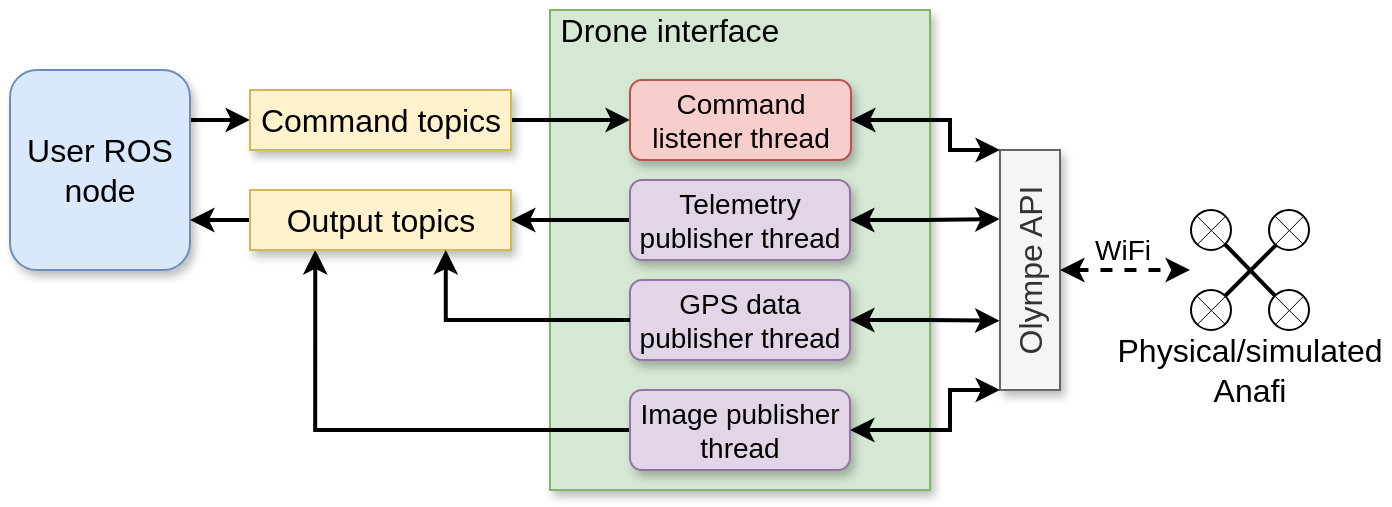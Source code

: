 <mxfile version="18.0.6" type="device"><diagram id="1MOKkcM1Cgg-mwqstSKu" name="Page-1"><mxGraphModel dx="958" dy="761" grid="1" gridSize="10" guides="1" tooltips="1" connect="1" arrows="1" fold="1" page="1" pageScale="1" pageWidth="827" pageHeight="1169" math="0" shadow="0"><root><mxCell id="0"/><mxCell id="1" parent="0"/><mxCell id="Cwyc9whIXOkzZD41DOgg-1" value="" style="rounded=0;whiteSpace=wrap;html=1;fillColor=#d5e8d4;strokeColor=#82b366;shadow=1;" vertex="1" parent="1"><mxGeometry x="370" y="190" width="190" height="240" as="geometry"/></mxCell><mxCell id="Cwyc9whIXOkzZD41DOgg-2" value="" style="endArrow=none;html=1;rounded=0;fontSize=14;strokeWidth=2;startArrow=none;" edge="1" parent="1" target="Cwyc9whIXOkzZD41DOgg-7"><mxGeometry width="50" height="50" relative="1" as="geometry"><mxPoint x="700.5" y="300" as="sourcePoint"/><mxPoint x="740.5" y="340" as="targetPoint"/></mxGeometry></mxCell><mxCell id="Cwyc9whIXOkzZD41DOgg-3" value="" style="endArrow=none;html=1;rounded=0;fontSize=14;strokeWidth=2;" edge="1" parent="1"><mxGeometry width="50" height="50" relative="1" as="geometry"><mxPoint x="700.5" y="340" as="sourcePoint"/><mxPoint x="740.5" y="300" as="targetPoint"/></mxGeometry></mxCell><mxCell id="Cwyc9whIXOkzZD41DOgg-4" value="" style="ellipse;whiteSpace=wrap;html=1;aspect=fixed;rounded=1;shadow=0;glass=0;labelBackgroundColor=none;sketch=0;fontSize=14;" vertex="1" parent="1"><mxGeometry x="729.5" y="290" width="20" height="20" as="geometry"/></mxCell><mxCell id="Cwyc9whIXOkzZD41DOgg-5" value="" style="ellipse;whiteSpace=wrap;html=1;aspect=fixed;rounded=1;shadow=0;glass=0;labelBackgroundColor=none;sketch=0;fontSize=14;" vertex="1" parent="1"><mxGeometry x="690.5" y="290" width="20" height="20" as="geometry"/></mxCell><mxCell id="Cwyc9whIXOkzZD41DOgg-6" value="" style="ellipse;whiteSpace=wrap;html=1;aspect=fixed;rounded=1;shadow=0;glass=0;labelBackgroundColor=none;sketch=0;fontSize=14;" vertex="1" parent="1"><mxGeometry x="690.5" y="330" width="20" height="20" as="geometry"/></mxCell><mxCell id="Cwyc9whIXOkzZD41DOgg-7" value="" style="ellipse;whiteSpace=wrap;html=1;aspect=fixed;rounded=1;shadow=0;glass=0;labelBackgroundColor=none;sketch=0;fontSize=14;" vertex="1" parent="1"><mxGeometry x="729.5" y="330" width="20" height="20" as="geometry"/></mxCell><mxCell id="Cwyc9whIXOkzZD41DOgg-8" value="" style="endArrow=none;html=1;rounded=0;shadow=0;fontSize=14;strokeWidth=0.5;entryX=0;entryY=0;entryDx=0;entryDy=0;exitX=1;exitY=1;exitDx=0;exitDy=0;" edge="1" parent="1"><mxGeometry width="50" height="50" relative="1" as="geometry"><mxPoint x="707.501" y="307.071" as="sourcePoint"/><mxPoint x="693.359" y="292.929" as="targetPoint"/></mxGeometry></mxCell><mxCell id="Cwyc9whIXOkzZD41DOgg-9" value="" style="endArrow=none;html=1;rounded=0;shadow=0;fontSize=14;strokeWidth=0.5;entryX=1;entryY=0;entryDx=0;entryDy=0;exitX=0;exitY=1;exitDx=0;exitDy=0;" edge="1" parent="1"><mxGeometry width="50" height="50" relative="1" as="geometry"><mxPoint x="693.359" y="307.071" as="sourcePoint"/><mxPoint x="707.501" y="292.929" as="targetPoint"/></mxGeometry></mxCell><mxCell id="Cwyc9whIXOkzZD41DOgg-10" value="" style="endArrow=none;html=1;rounded=0;shadow=0;fontSize=14;strokeWidth=0.5;entryX=0;entryY=0;entryDx=0;entryDy=0;exitX=1;exitY=1;exitDx=0;exitDy=0;" edge="1" parent="1"><mxGeometry width="50" height="50" relative="1" as="geometry"><mxPoint x="746.501" y="307.071" as="sourcePoint"/><mxPoint x="732.359" y="292.929" as="targetPoint"/></mxGeometry></mxCell><mxCell id="Cwyc9whIXOkzZD41DOgg-11" value="" style="endArrow=none;html=1;rounded=0;shadow=0;fontSize=14;strokeWidth=0.5;entryX=1;entryY=0;entryDx=0;entryDy=0;exitX=0;exitY=1;exitDx=0;exitDy=0;" edge="1" parent="1"><mxGeometry width="50" height="50" relative="1" as="geometry"><mxPoint x="732.359" y="307.071" as="sourcePoint"/><mxPoint x="746.501" y="292.929" as="targetPoint"/></mxGeometry></mxCell><mxCell id="Cwyc9whIXOkzZD41DOgg-12" value="" style="endArrow=none;html=1;rounded=0;shadow=0;fontSize=14;strokeWidth=0.5;entryX=0;entryY=0;entryDx=0;entryDy=0;exitX=1;exitY=1;exitDx=0;exitDy=0;" edge="1" parent="1"><mxGeometry width="50" height="50" relative="1" as="geometry"><mxPoint x="746.501" y="347.071" as="sourcePoint"/><mxPoint x="732.359" y="332.929" as="targetPoint"/></mxGeometry></mxCell><mxCell id="Cwyc9whIXOkzZD41DOgg-13" value="" style="endArrow=none;html=1;rounded=0;shadow=0;fontSize=14;strokeWidth=0.5;entryX=1;entryY=0;entryDx=0;entryDy=0;exitX=0;exitY=1;exitDx=0;exitDy=0;" edge="1" parent="1"><mxGeometry width="50" height="50" relative="1" as="geometry"><mxPoint x="732.359" y="347.071" as="sourcePoint"/><mxPoint x="746.501" y="332.929" as="targetPoint"/></mxGeometry></mxCell><mxCell id="Cwyc9whIXOkzZD41DOgg-14" value="" style="endArrow=none;html=1;rounded=0;shadow=0;fontSize=14;strokeWidth=0.5;entryX=0;entryY=0;entryDx=0;entryDy=0;exitX=1;exitY=1;exitDx=0;exitDy=0;" edge="1" parent="1"><mxGeometry width="50" height="50" relative="1" as="geometry"><mxPoint x="707.501" y="347.071" as="sourcePoint"/><mxPoint x="693.359" y="332.929" as="targetPoint"/></mxGeometry></mxCell><mxCell id="Cwyc9whIXOkzZD41DOgg-15" value="" style="endArrow=none;html=1;rounded=0;shadow=0;fontSize=14;strokeWidth=0.5;entryX=1;entryY=0;entryDx=0;entryDy=0;exitX=0;exitY=1;exitDx=0;exitDy=0;" edge="1" parent="1"><mxGeometry width="50" height="50" relative="1" as="geometry"><mxPoint x="693.359" y="347.071" as="sourcePoint"/><mxPoint x="707.501" y="332.929" as="targetPoint"/></mxGeometry></mxCell><mxCell id="Cwyc9whIXOkzZD41DOgg-16" style="edgeStyle=orthogonalEdgeStyle;rounded=0;orthogonalLoop=1;jettySize=auto;html=1;exitX=1;exitY=0.25;exitDx=0;exitDy=0;entryX=0;entryY=0.5;entryDx=0;entryDy=0;fontSize=16;strokeWidth=2;" edge="1" parent="1" source="Cwyc9whIXOkzZD41DOgg-17" target="Cwyc9whIXOkzZD41DOgg-19"><mxGeometry relative="1" as="geometry"><Array as="points"><mxPoint x="210" y="245"/></Array></mxGeometry></mxCell><mxCell id="Cwyc9whIXOkzZD41DOgg-17" value="&lt;font style=&quot;font-size: 16px&quot;&gt;User ROS node&lt;/font&gt;" style="rounded=1;whiteSpace=wrap;html=1;fillColor=#dae8fc;strokeColor=#6c8ebf;shadow=1;" vertex="1" parent="1"><mxGeometry x="100" y="220" width="90" height="100" as="geometry"/></mxCell><mxCell id="Cwyc9whIXOkzZD41DOgg-18" style="edgeStyle=orthogonalEdgeStyle;rounded=0;orthogonalLoop=1;jettySize=auto;html=1;exitX=1;exitY=0.5;exitDx=0;exitDy=0;entryX=0;entryY=0.5;entryDx=0;entryDy=0;fontSize=16;strokeWidth=2;" edge="1" parent="1" source="Cwyc9whIXOkzZD41DOgg-19" target="Cwyc9whIXOkzZD41DOgg-24"><mxGeometry relative="1" as="geometry"/></mxCell><mxCell id="Cwyc9whIXOkzZD41DOgg-19" value="&lt;font style=&quot;font-size: 16px&quot;&gt;Command topics&lt;/font&gt;" style="rounded=0;whiteSpace=wrap;html=1;fillColor=#fff2cc;strokeColor=#d6b656;shadow=1;" vertex="1" parent="1"><mxGeometry x="220" y="230" width="130.5" height="30" as="geometry"/></mxCell><mxCell id="Cwyc9whIXOkzZD41DOgg-20" style="edgeStyle=orthogonalEdgeStyle;rounded=0;orthogonalLoop=1;jettySize=auto;html=1;entryX=1;entryY=0.5;entryDx=0;entryDy=0;fontSize=16;strokeWidth=2;" edge="1" parent="1" source="Cwyc9whIXOkzZD41DOgg-21" target="Cwyc9whIXOkzZD41DOgg-31"><mxGeometry relative="1" as="geometry"/></mxCell><mxCell id="Cwyc9whIXOkzZD41DOgg-21" value="&lt;font style=&quot;font-size: 14px&quot;&gt;Telemetry publisher thread&lt;/font&gt;" style="rounded=1;whiteSpace=wrap;html=1;fillColor=#e1d5e7;strokeColor=#9673a6;shadow=1;" vertex="1" parent="1"><mxGeometry x="410" y="275" width="110" height="40" as="geometry"/></mxCell><mxCell id="Cwyc9whIXOkzZD41DOgg-22" style="edgeStyle=orthogonalEdgeStyle;rounded=0;orthogonalLoop=1;jettySize=auto;html=1;entryX=0.25;entryY=1;entryDx=0;entryDy=0;fontSize=16;strokeWidth=2;" edge="1" parent="1" source="Cwyc9whIXOkzZD41DOgg-23" target="Cwyc9whIXOkzZD41DOgg-31"><mxGeometry relative="1" as="geometry"/></mxCell><mxCell id="Cwyc9whIXOkzZD41DOgg-23" value="&lt;font style=&quot;font-size: 14px&quot;&gt;Image publisher thread&lt;/font&gt;" style="rounded=1;whiteSpace=wrap;html=1;fillColor=#e1d5e7;strokeColor=#9673a6;shadow=1;" vertex="1" parent="1"><mxGeometry x="410" y="380" width="110" height="40" as="geometry"/></mxCell><mxCell id="Cwyc9whIXOkzZD41DOgg-24" value="&lt;font style=&quot;font-size: 14px&quot;&gt;Command listener thread&lt;/font&gt;" style="rounded=1;whiteSpace=wrap;html=1;fillColor=#f8cecc;strokeColor=#b85450;shadow=1;" vertex="1" parent="1"><mxGeometry x="410" y="225" width="110.5" height="40" as="geometry"/></mxCell><mxCell id="Cwyc9whIXOkzZD41DOgg-25" value="&lt;font style=&quot;font-size: 16px&quot;&gt;Drone interface&lt;/font&gt;" style="text;html=1;strokeColor=none;fillColor=none;align=center;verticalAlign=middle;whiteSpace=wrap;rounded=0;" vertex="1" parent="1"><mxGeometry x="370" y="190" width="120" height="20" as="geometry"/></mxCell><mxCell id="Cwyc9whIXOkzZD41DOgg-26" value="&lt;font style=&quot;font-size: 16px&quot;&gt;Physical/simulated Anafi&lt;/font&gt;" style="text;html=1;strokeColor=none;fillColor=none;align=center;verticalAlign=middle;whiteSpace=wrap;rounded=0;" vertex="1" parent="1"><mxGeometry x="650" y="360" width="140" height="20" as="geometry"/></mxCell><mxCell id="Cwyc9whIXOkzZD41DOgg-29" value="&lt;font style=&quot;font-size: 16px&quot;&gt;Olympe API&lt;/font&gt;" style="rounded=0;whiteSpace=wrap;html=1;fillColor=#f5f5f5;fontColor=#333333;strokeColor=#666666;rotation=-90;shadow=1;" vertex="1" parent="1"><mxGeometry x="550" y="305" width="120" height="30" as="geometry"/></mxCell><mxCell id="Cwyc9whIXOkzZD41DOgg-30" style="edgeStyle=orthogonalEdgeStyle;rounded=0;orthogonalLoop=1;jettySize=auto;html=1;entryX=1;entryY=0.75;entryDx=0;entryDy=0;fontSize=16;strokeWidth=2;" edge="1" parent="1" source="Cwyc9whIXOkzZD41DOgg-31" target="Cwyc9whIXOkzZD41DOgg-17"><mxGeometry relative="1" as="geometry"/></mxCell><mxCell id="Cwyc9whIXOkzZD41DOgg-31" value="&lt;font style=&quot;font-size: 16px&quot;&gt;Output topics&lt;/font&gt;" style="rounded=0;whiteSpace=wrap;html=1;fillColor=#fff2cc;strokeColor=#d6b656;shadow=1;" vertex="1" parent="1"><mxGeometry x="220" y="280" width="130.5" height="30" as="geometry"/></mxCell><mxCell id="Cwyc9whIXOkzZD41DOgg-32" value="" style="endArrow=classic;startArrow=classic;html=1;rounded=0;fontSize=16;entryX=1;entryY=0;entryDx=0;entryDy=0;exitX=1;exitY=0.5;exitDx=0;exitDy=0;strokeWidth=2;edgeStyle=orthogonalEdgeStyle;" edge="1" parent="1" source="Cwyc9whIXOkzZD41DOgg-24" target="Cwyc9whIXOkzZD41DOgg-29"><mxGeometry width="50" height="50" relative="1" as="geometry"><mxPoint x="490" y="250" as="sourcePoint"/><mxPoint x="540" y="200" as="targetPoint"/><Array as="points"><mxPoint x="570" y="245"/><mxPoint x="570" y="260"/></Array></mxGeometry></mxCell><mxCell id="Cwyc9whIXOkzZD41DOgg-33" value="" style="endArrow=classic;startArrow=classic;html=1;rounded=0;fontSize=16;entryX=0.712;entryY=-0.007;entryDx=0;entryDy=0;exitX=1;exitY=0.5;exitDx=0;exitDy=0;strokeWidth=2;edgeStyle=orthogonalEdgeStyle;entryPerimeter=0;" edge="1" parent="1" source="Cwyc9whIXOkzZD41DOgg-21" target="Cwyc9whIXOkzZD41DOgg-29"><mxGeometry width="50" height="50" relative="1" as="geometry"><mxPoint x="530.5" y="255" as="sourcePoint"/><mxPoint x="629" y="275" as="targetPoint"/></mxGeometry></mxCell><mxCell id="Cwyc9whIXOkzZD41DOgg-34" value="" style="endArrow=classic;startArrow=classic;html=1;rounded=0;fontSize=16;entryX=0;entryY=0;entryDx=0;entryDy=0;exitX=1;exitY=0.5;exitDx=0;exitDy=0;strokeWidth=2;edgeStyle=orthogonalEdgeStyle;" edge="1" parent="1" source="Cwyc9whIXOkzZD41DOgg-23" target="Cwyc9whIXOkzZD41DOgg-29"><mxGeometry width="50" height="50" relative="1" as="geometry"><mxPoint x="530" y="305" as="sourcePoint"/><mxPoint x="629" y="305" as="targetPoint"/><Array as="points"><mxPoint x="570" y="400"/><mxPoint x="570" y="380"/></Array></mxGeometry></mxCell><mxCell id="Cwyc9whIXOkzZD41DOgg-35" value="&lt;font style=&quot;font-size: 14px&quot;&gt;GPS data publisher thread&lt;/font&gt;" style="rounded=1;whiteSpace=wrap;html=1;fillColor=#e1d5e7;strokeColor=#9673a6;shadow=1;" vertex="1" parent="1"><mxGeometry x="410" y="325" width="110" height="40" as="geometry"/></mxCell><mxCell id="Cwyc9whIXOkzZD41DOgg-36" value="" style="endArrow=classic;startArrow=classic;html=1;rounded=0;fontSize=16;entryX=0.289;entryY=-0.007;entryDx=0;entryDy=0;exitX=1;exitY=0.5;exitDx=0;exitDy=0;strokeWidth=2;edgeStyle=orthogonalEdgeStyle;entryPerimeter=0;" edge="1" parent="1" source="Cwyc9whIXOkzZD41DOgg-35" target="Cwyc9whIXOkzZD41DOgg-29"><mxGeometry width="50" height="50" relative="1" as="geometry"><mxPoint x="560" y="455" as="sourcePoint"/><mxPoint x="635" y="380" as="targetPoint"/></mxGeometry></mxCell><mxCell id="Cwyc9whIXOkzZD41DOgg-37" style="edgeStyle=orthogonalEdgeStyle;rounded=0;orthogonalLoop=1;jettySize=auto;html=1;entryX=0.75;entryY=1;entryDx=0;entryDy=0;fontSize=16;strokeWidth=2;exitX=0;exitY=0.5;exitDx=0;exitDy=0;" edge="1" parent="1" source="Cwyc9whIXOkzZD41DOgg-35" target="Cwyc9whIXOkzZD41DOgg-31"><mxGeometry relative="1" as="geometry"><mxPoint x="420" y="410" as="sourcePoint"/><mxPoint x="262.625" y="320" as="targetPoint"/></mxGeometry></mxCell><mxCell id="Cwyc9whIXOkzZD41DOgg-38" value="" style="endArrow=classic;startArrow=classic;html=1;rounded=0;strokeWidth=2;dashed=1;exitX=0.5;exitY=1;exitDx=0;exitDy=0;" edge="1" parent="1" source="Cwyc9whIXOkzZD41DOgg-29"><mxGeometry width="50" height="50" relative="1" as="geometry"><mxPoint x="640.5" y="250" as="sourcePoint"/><mxPoint x="690" y="320" as="targetPoint"/></mxGeometry></mxCell><mxCell id="Cwyc9whIXOkzZD41DOgg-40" value="&lt;span style=&quot;font-size: 14px;&quot;&gt;WiFi&lt;/span&gt;" style="edgeLabel;html=1;align=center;verticalAlign=middle;resizable=0;points=[];labelBackgroundColor=none;" vertex="1" connectable="0" parent="Cwyc9whIXOkzZD41DOgg-38"><mxGeometry x="0.163" relative="1" as="geometry"><mxPoint x="-7" y="-10" as="offset"/></mxGeometry></mxCell></root></mxGraphModel></diagram></mxfile>